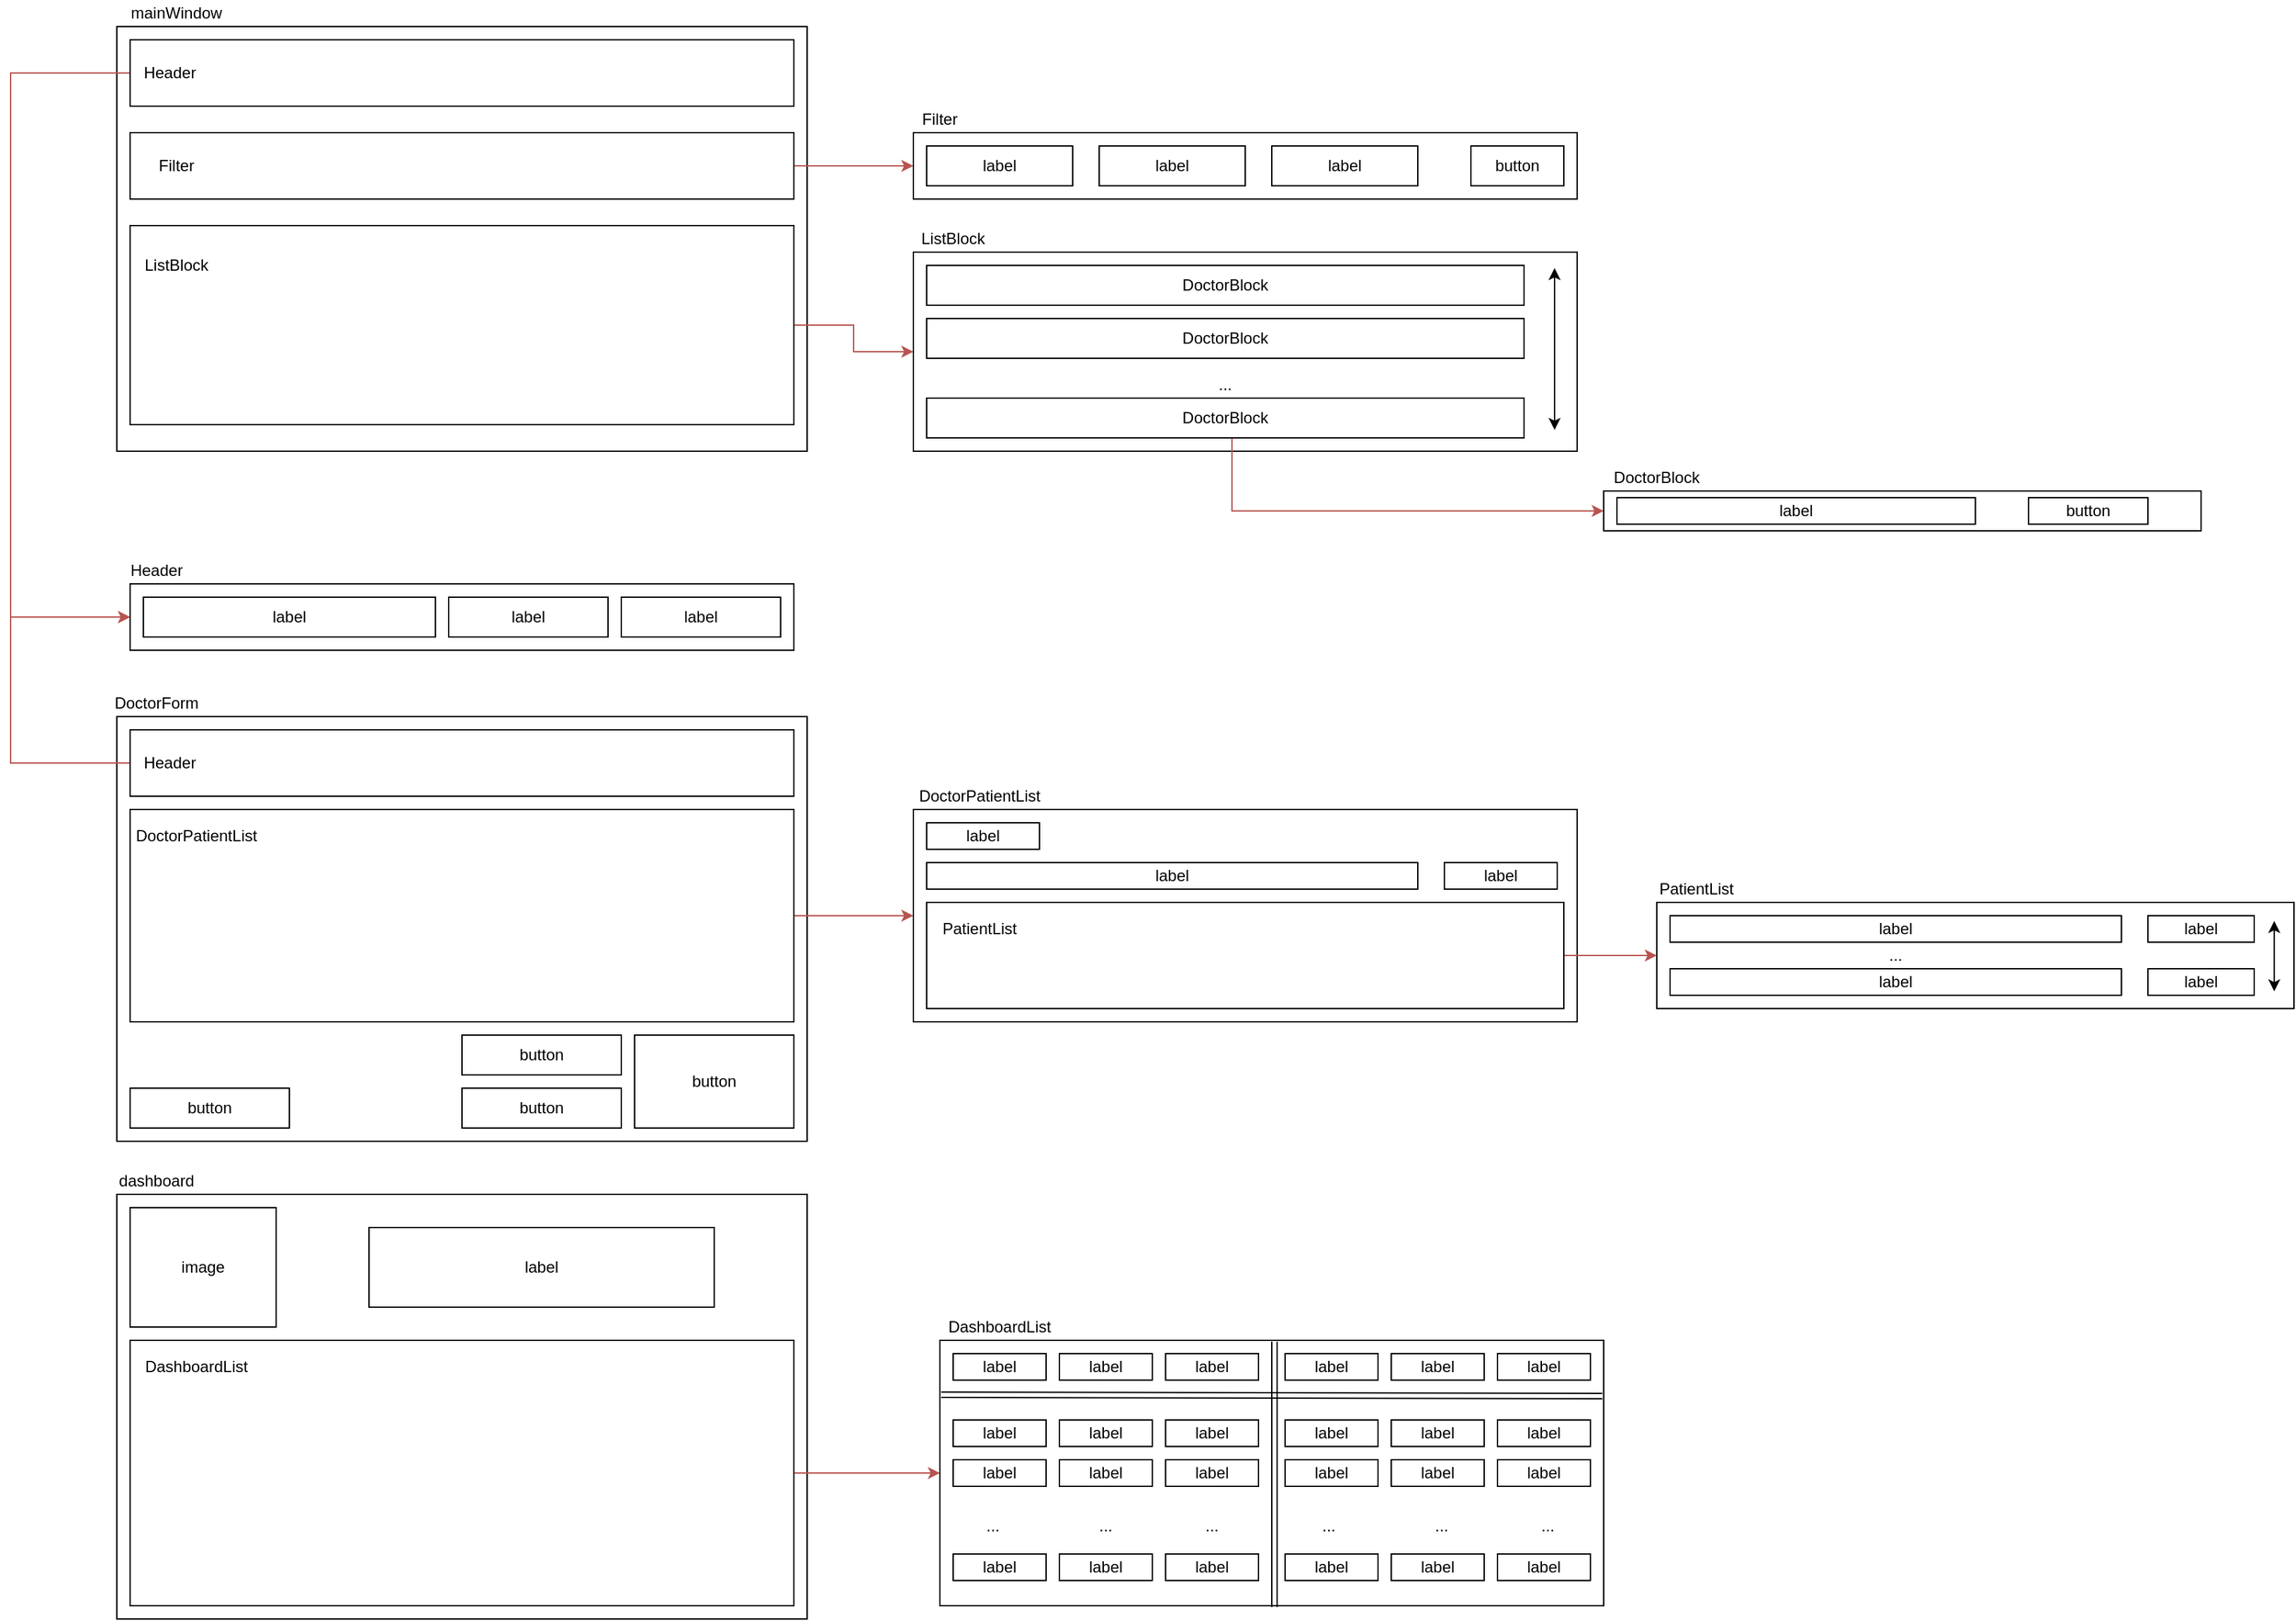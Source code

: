 <mxfile version="13.2.2" type="device"><diagram id="hOHaRqcUVttv7KkRxqGi" name="Page-1"><mxGraphModel dx="852" dy="494" grid="1" gridSize="10" guides="1" tooltips="1" connect="1" arrows="1" fold="1" page="1" pageScale="1" pageWidth="1169" pageHeight="827" math="0" shadow="0"><root><mxCell id="0"/><mxCell id="1" parent="0"/><mxCell id="CNcBPFfZx5MMFqf5KfPM-38" value="" style="rounded=0;whiteSpace=wrap;html=1;" vertex="1" parent="1"><mxGeometry x="160" y="600" width="520" height="320" as="geometry"/></mxCell><mxCell id="CNcBPFfZx5MMFqf5KfPM-1" value="" style="rounded=0;whiteSpace=wrap;html=1;" vertex="1" parent="1"><mxGeometry x="160" y="80" width="520" height="320" as="geometry"/></mxCell><mxCell id="CNcBPFfZx5MMFqf5KfPM-2" value="mainWindow" style="text;html=1;strokeColor=none;fillColor=none;align=center;verticalAlign=middle;whiteSpace=wrap;rounded=0;" vertex="1" parent="1"><mxGeometry x="160" y="60" width="90" height="20" as="geometry"/></mxCell><mxCell id="CNcBPFfZx5MMFqf5KfPM-21" style="edgeStyle=orthogonalEdgeStyle;rounded=0;orthogonalLoop=1;jettySize=auto;html=1;entryX=0;entryY=0.5;entryDx=0;entryDy=0;fillColor=#f8cecc;strokeColor=#b85450;" edge="1" parent="1" source="CNcBPFfZx5MMFqf5KfPM-3" target="CNcBPFfZx5MMFqf5KfPM-5"><mxGeometry relative="1" as="geometry"><Array as="points"><mxPoint x="80" y="115"/><mxPoint x="80" y="525"/></Array></mxGeometry></mxCell><mxCell id="CNcBPFfZx5MMFqf5KfPM-3" value="" style="rounded=0;whiteSpace=wrap;html=1;" vertex="1" parent="1"><mxGeometry x="170" y="90" width="500" height="50" as="geometry"/></mxCell><mxCell id="CNcBPFfZx5MMFqf5KfPM-4" value="Header" style="text;html=1;strokeColor=none;fillColor=none;align=center;verticalAlign=middle;whiteSpace=wrap;rounded=0;" vertex="1" parent="1"><mxGeometry x="180" y="105" width="40" height="20" as="geometry"/></mxCell><mxCell id="CNcBPFfZx5MMFqf5KfPM-5" value="" style="rounded=0;whiteSpace=wrap;html=1;" vertex="1" parent="1"><mxGeometry x="170" y="500" width="500" height="50" as="geometry"/></mxCell><mxCell id="CNcBPFfZx5MMFqf5KfPM-6" value="Header" style="text;html=1;strokeColor=none;fillColor=none;align=center;verticalAlign=middle;whiteSpace=wrap;rounded=0;" vertex="1" parent="1"><mxGeometry x="170" y="480" width="40" height="20" as="geometry"/></mxCell><mxCell id="CNcBPFfZx5MMFqf5KfPM-7" value="label" style="rounded=0;whiteSpace=wrap;html=1;" vertex="1" parent="1"><mxGeometry x="180" y="510" width="220" height="30" as="geometry"/></mxCell><mxCell id="CNcBPFfZx5MMFqf5KfPM-8" value="label" style="rounded=0;whiteSpace=wrap;html=1;" vertex="1" parent="1"><mxGeometry x="410" y="510" width="120" height="30" as="geometry"/></mxCell><mxCell id="CNcBPFfZx5MMFqf5KfPM-9" value="label" style="rounded=0;whiteSpace=wrap;html=1;" vertex="1" parent="1"><mxGeometry x="540" y="510" width="120" height="30" as="geometry"/></mxCell><mxCell id="CNcBPFfZx5MMFqf5KfPM-20" style="edgeStyle=orthogonalEdgeStyle;rounded=0;orthogonalLoop=1;jettySize=auto;html=1;entryX=0;entryY=0.5;entryDx=0;entryDy=0;fillColor=#f8cecc;strokeColor=#b85450;" edge="1" parent="1" source="CNcBPFfZx5MMFqf5KfPM-10" target="CNcBPFfZx5MMFqf5KfPM-14"><mxGeometry relative="1" as="geometry"/></mxCell><mxCell id="CNcBPFfZx5MMFqf5KfPM-10" value="" style="rounded=0;whiteSpace=wrap;html=1;" vertex="1" parent="1"><mxGeometry x="170" y="160" width="500" height="50" as="geometry"/></mxCell><mxCell id="CNcBPFfZx5MMFqf5KfPM-11" value="Filter" style="text;html=1;strokeColor=none;fillColor=none;align=center;verticalAlign=middle;whiteSpace=wrap;rounded=0;" vertex="1" parent="1"><mxGeometry x="185" y="175" width="40" height="20" as="geometry"/></mxCell><mxCell id="CNcBPFfZx5MMFqf5KfPM-37" style="edgeStyle=orthogonalEdgeStyle;rounded=0;orthogonalLoop=1;jettySize=auto;html=1;entryX=0;entryY=0.5;entryDx=0;entryDy=0;fillColor=#f8cecc;strokeColor=#b85450;" edge="1" parent="1" source="CNcBPFfZx5MMFqf5KfPM-12" target="CNcBPFfZx5MMFqf5KfPM-22"><mxGeometry relative="1" as="geometry"/></mxCell><mxCell id="CNcBPFfZx5MMFqf5KfPM-12" value="" style="rounded=0;whiteSpace=wrap;html=1;" vertex="1" parent="1"><mxGeometry x="170" y="230" width="500" height="150" as="geometry"/></mxCell><mxCell id="CNcBPFfZx5MMFqf5KfPM-13" value="ListBlock" style="text;html=1;strokeColor=none;fillColor=none;align=center;verticalAlign=middle;whiteSpace=wrap;rounded=0;" vertex="1" parent="1"><mxGeometry x="185" y="250" width="40" height="20" as="geometry"/></mxCell><mxCell id="CNcBPFfZx5MMFqf5KfPM-14" value="" style="rounded=0;whiteSpace=wrap;html=1;" vertex="1" parent="1"><mxGeometry x="760" y="160" width="500" height="50" as="geometry"/></mxCell><mxCell id="CNcBPFfZx5MMFqf5KfPM-15" value="Filter" style="text;html=1;strokeColor=none;fillColor=none;align=center;verticalAlign=middle;whiteSpace=wrap;rounded=0;" vertex="1" parent="1"><mxGeometry x="760" y="140" width="40" height="20" as="geometry"/></mxCell><mxCell id="CNcBPFfZx5MMFqf5KfPM-16" value="label" style="rounded=0;whiteSpace=wrap;html=1;" vertex="1" parent="1"><mxGeometry x="770" y="170" width="110" height="30" as="geometry"/></mxCell><mxCell id="CNcBPFfZx5MMFqf5KfPM-17" value="label" style="rounded=0;whiteSpace=wrap;html=1;" vertex="1" parent="1"><mxGeometry x="900" y="170" width="110" height="30" as="geometry"/></mxCell><mxCell id="CNcBPFfZx5MMFqf5KfPM-18" value="label" style="rounded=0;whiteSpace=wrap;html=1;" vertex="1" parent="1"><mxGeometry x="1030" y="170" width="110" height="30" as="geometry"/></mxCell><mxCell id="CNcBPFfZx5MMFqf5KfPM-19" value="button" style="rounded=0;whiteSpace=wrap;html=1;" vertex="1" parent="1"><mxGeometry x="1180" y="170" width="70" height="30" as="geometry"/></mxCell><mxCell id="CNcBPFfZx5MMFqf5KfPM-22" value="" style="rounded=0;whiteSpace=wrap;html=1;" vertex="1" parent="1"><mxGeometry x="760" y="250" width="500" height="150" as="geometry"/></mxCell><mxCell id="CNcBPFfZx5MMFqf5KfPM-23" value="ListBlock" style="text;html=1;strokeColor=none;fillColor=none;align=center;verticalAlign=middle;whiteSpace=wrap;rounded=0;" vertex="1" parent="1"><mxGeometry x="770" y="230" width="40" height="20" as="geometry"/></mxCell><mxCell id="CNcBPFfZx5MMFqf5KfPM-25" value="DoctorBlock" style="rounded=0;whiteSpace=wrap;html=1;" vertex="1" parent="1"><mxGeometry x="770" y="260" width="450" height="30" as="geometry"/></mxCell><mxCell id="CNcBPFfZx5MMFqf5KfPM-28" value="DoctorBlock" style="rounded=0;whiteSpace=wrap;html=1;" vertex="1" parent="1"><mxGeometry x="770" y="300" width="450" height="30" as="geometry"/></mxCell><mxCell id="CNcBPFfZx5MMFqf5KfPM-36" style="edgeStyle=orthogonalEdgeStyle;rounded=0;orthogonalLoop=1;jettySize=auto;html=1;entryX=0;entryY=0.5;entryDx=0;entryDy=0;fillColor=#f8cecc;strokeColor=#b85450;" edge="1" parent="1" source="CNcBPFfZx5MMFqf5KfPM-29" target="CNcBPFfZx5MMFqf5KfPM-32"><mxGeometry relative="1" as="geometry"><Array as="points"><mxPoint x="1000" y="445"/></Array></mxGeometry></mxCell><mxCell id="CNcBPFfZx5MMFqf5KfPM-29" value="DoctorBlock" style="rounded=0;whiteSpace=wrap;html=1;" vertex="1" parent="1"><mxGeometry x="770" y="360" width="450" height="30" as="geometry"/></mxCell><mxCell id="CNcBPFfZx5MMFqf5KfPM-30" value="..." style="text;html=1;strokeColor=none;fillColor=none;align=center;verticalAlign=middle;whiteSpace=wrap;rounded=0;" vertex="1" parent="1"><mxGeometry x="975" y="340" width="40" height="20" as="geometry"/></mxCell><mxCell id="CNcBPFfZx5MMFqf5KfPM-31" value="" style="endArrow=classic;startArrow=classic;html=1;entryX=0.966;entryY=0.08;entryDx=0;entryDy=0;entryPerimeter=0;exitX=0.966;exitY=0.893;exitDx=0;exitDy=0;exitPerimeter=0;" edge="1" parent="1" source="CNcBPFfZx5MMFqf5KfPM-22" target="CNcBPFfZx5MMFqf5KfPM-22"><mxGeometry width="50" height="50" relative="1" as="geometry"><mxPoint x="1010" y="300" as="sourcePoint"/><mxPoint x="1060" y="250" as="targetPoint"/></mxGeometry></mxCell><mxCell id="CNcBPFfZx5MMFqf5KfPM-32" value="" style="rounded=0;whiteSpace=wrap;html=1;" vertex="1" parent="1"><mxGeometry x="1280" y="430" width="450" height="30" as="geometry"/></mxCell><mxCell id="CNcBPFfZx5MMFqf5KfPM-33" value="DoctorBlock" style="text;html=1;strokeColor=none;fillColor=none;align=center;verticalAlign=middle;whiteSpace=wrap;rounded=0;" vertex="1" parent="1"><mxGeometry x="1300" y="410" width="40" height="20" as="geometry"/></mxCell><mxCell id="CNcBPFfZx5MMFqf5KfPM-34" value="label" style="rounded=0;whiteSpace=wrap;html=1;" vertex="1" parent="1"><mxGeometry x="1290" y="435" width="270" height="20" as="geometry"/></mxCell><mxCell id="CNcBPFfZx5MMFqf5KfPM-35" value="button" style="rounded=0;whiteSpace=wrap;html=1;" vertex="1" parent="1"><mxGeometry x="1600" y="435" width="90" height="20" as="geometry"/></mxCell><mxCell id="CNcBPFfZx5MMFqf5KfPM-39" value="DoctorForm" style="text;html=1;strokeColor=none;fillColor=none;align=center;verticalAlign=middle;whiteSpace=wrap;rounded=0;" vertex="1" parent="1"><mxGeometry x="170" y="580" width="40" height="20" as="geometry"/></mxCell><mxCell id="CNcBPFfZx5MMFqf5KfPM-42" style="edgeStyle=orthogonalEdgeStyle;rounded=0;orthogonalLoop=1;jettySize=auto;html=1;entryX=0;entryY=0.5;entryDx=0;entryDy=0;fillColor=#f8cecc;strokeColor=#b85450;" edge="1" parent="1" source="CNcBPFfZx5MMFqf5KfPM-40" target="CNcBPFfZx5MMFqf5KfPM-5"><mxGeometry relative="1" as="geometry"><Array as="points"><mxPoint x="80" y="635"/><mxPoint x="80" y="525"/></Array></mxGeometry></mxCell><mxCell id="CNcBPFfZx5MMFqf5KfPM-40" value="" style="rounded=0;whiteSpace=wrap;html=1;" vertex="1" parent="1"><mxGeometry x="170" y="610" width="500" height="50" as="geometry"/></mxCell><mxCell id="CNcBPFfZx5MMFqf5KfPM-41" value="Header" style="text;html=1;strokeColor=none;fillColor=none;align=center;verticalAlign=middle;whiteSpace=wrap;rounded=0;" vertex="1" parent="1"><mxGeometry x="180" y="625" width="40" height="20" as="geometry"/></mxCell><mxCell id="CNcBPFfZx5MMFqf5KfPM-48" style="edgeStyle=orthogonalEdgeStyle;rounded=0;orthogonalLoop=1;jettySize=auto;html=1;entryX=0;entryY=0.5;entryDx=0;entryDy=0;fillColor=#f8cecc;strokeColor=#b85450;" edge="1" parent="1" source="CNcBPFfZx5MMFqf5KfPM-43" target="CNcBPFfZx5MMFqf5KfPM-45"><mxGeometry relative="1" as="geometry"/></mxCell><mxCell id="CNcBPFfZx5MMFqf5KfPM-43" value="" style="rounded=0;whiteSpace=wrap;html=1;" vertex="1" parent="1"><mxGeometry x="170" y="670" width="500" height="160" as="geometry"/></mxCell><mxCell id="CNcBPFfZx5MMFqf5KfPM-44" value="DoctorPatientList" style="text;html=1;strokeColor=none;fillColor=none;align=center;verticalAlign=middle;whiteSpace=wrap;rounded=0;" vertex="1" parent="1"><mxGeometry x="200" y="680" width="40" height="20" as="geometry"/></mxCell><mxCell id="CNcBPFfZx5MMFqf5KfPM-45" value="" style="rounded=0;whiteSpace=wrap;html=1;" vertex="1" parent="1"><mxGeometry x="760" y="670" width="500" height="160" as="geometry"/></mxCell><mxCell id="CNcBPFfZx5MMFqf5KfPM-46" value="DoctorPatientList" style="text;html=1;strokeColor=none;fillColor=none;align=center;verticalAlign=middle;whiteSpace=wrap;rounded=0;" vertex="1" parent="1"><mxGeometry x="790" y="650" width="40" height="20" as="geometry"/></mxCell><mxCell id="CNcBPFfZx5MMFqf5KfPM-49" value="label" style="rounded=0;whiteSpace=wrap;html=1;" vertex="1" parent="1"><mxGeometry x="770" y="680" width="85" height="20" as="geometry"/></mxCell><mxCell id="CNcBPFfZx5MMFqf5KfPM-58" style="edgeStyle=orthogonalEdgeStyle;rounded=0;orthogonalLoop=1;jettySize=auto;html=1;entryX=0;entryY=0.5;entryDx=0;entryDy=0;fillColor=#f8cecc;strokeColor=#b85450;" edge="1" parent="1" source="CNcBPFfZx5MMFqf5KfPM-50" target="CNcBPFfZx5MMFqf5KfPM-56"><mxGeometry relative="1" as="geometry"/></mxCell><mxCell id="CNcBPFfZx5MMFqf5KfPM-50" value="" style="rounded=0;whiteSpace=wrap;html=1;" vertex="1" parent="1"><mxGeometry x="770" y="740" width="480" height="80" as="geometry"/></mxCell><mxCell id="CNcBPFfZx5MMFqf5KfPM-53" value="label" style="rounded=0;whiteSpace=wrap;html=1;" vertex="1" parent="1"><mxGeometry x="770" y="710" width="370" height="20" as="geometry"/></mxCell><mxCell id="CNcBPFfZx5MMFqf5KfPM-54" value="label" style="rounded=0;whiteSpace=wrap;html=1;" vertex="1" parent="1"><mxGeometry x="1160" y="710" width="85" height="20" as="geometry"/></mxCell><mxCell id="CNcBPFfZx5MMFqf5KfPM-55" value="PatientList" style="text;html=1;strokeColor=none;fillColor=none;align=center;verticalAlign=middle;whiteSpace=wrap;rounded=0;" vertex="1" parent="1"><mxGeometry x="790" y="750" width="40" height="20" as="geometry"/></mxCell><mxCell id="CNcBPFfZx5MMFqf5KfPM-56" value="" style="rounded=0;whiteSpace=wrap;html=1;" vertex="1" parent="1"><mxGeometry x="1320" y="740" width="480" height="80" as="geometry"/></mxCell><mxCell id="CNcBPFfZx5MMFqf5KfPM-57" value="PatientList" style="text;html=1;strokeColor=none;fillColor=none;align=center;verticalAlign=middle;whiteSpace=wrap;rounded=0;" vertex="1" parent="1"><mxGeometry x="1330" y="720" width="40" height="20" as="geometry"/></mxCell><mxCell id="CNcBPFfZx5MMFqf5KfPM-59" value="label" style="rounded=0;whiteSpace=wrap;html=1;" vertex="1" parent="1"><mxGeometry x="1330" y="750" width="340" height="20" as="geometry"/></mxCell><mxCell id="CNcBPFfZx5MMFqf5KfPM-60" value="label" style="rounded=0;whiteSpace=wrap;html=1;" vertex="1" parent="1"><mxGeometry x="1690" y="750" width="80" height="20" as="geometry"/></mxCell><mxCell id="CNcBPFfZx5MMFqf5KfPM-61" value="label" style="rounded=0;whiteSpace=wrap;html=1;" vertex="1" parent="1"><mxGeometry x="1330" y="790" width="340" height="20" as="geometry"/></mxCell><mxCell id="CNcBPFfZx5MMFqf5KfPM-62" value="label" style="rounded=0;whiteSpace=wrap;html=1;" vertex="1" parent="1"><mxGeometry x="1690" y="790" width="80" height="20" as="geometry"/></mxCell><mxCell id="CNcBPFfZx5MMFqf5KfPM-63" value="..." style="text;html=1;strokeColor=none;fillColor=none;align=center;verticalAlign=middle;whiteSpace=wrap;rounded=0;" vertex="1" parent="1"><mxGeometry x="1480" y="770" width="40" height="20" as="geometry"/></mxCell><mxCell id="CNcBPFfZx5MMFqf5KfPM-66" value="" style="endArrow=classic;startArrow=classic;html=1;entryX=0.969;entryY=0.175;entryDx=0;entryDy=0;entryPerimeter=0;exitX=0.969;exitY=0.838;exitDx=0;exitDy=0;exitPerimeter=0;" edge="1" parent="1" source="CNcBPFfZx5MMFqf5KfPM-56" target="CNcBPFfZx5MMFqf5KfPM-56"><mxGeometry width="50" height="50" relative="1" as="geometry"><mxPoint x="1400" y="780" as="sourcePoint"/><mxPoint x="1450" y="730" as="targetPoint"/></mxGeometry></mxCell><mxCell id="CNcBPFfZx5MMFqf5KfPM-67" value="button" style="rounded=0;whiteSpace=wrap;html=1;" vertex="1" parent="1"><mxGeometry x="550" y="840" width="120" height="70" as="geometry"/></mxCell><mxCell id="CNcBPFfZx5MMFqf5KfPM-68" value="button" style="rounded=0;whiteSpace=wrap;html=1;" vertex="1" parent="1"><mxGeometry x="420" y="840" width="120" height="30" as="geometry"/></mxCell><mxCell id="CNcBPFfZx5MMFqf5KfPM-69" value="button" style="rounded=0;whiteSpace=wrap;html=1;" vertex="1" parent="1"><mxGeometry x="420" y="880" width="120" height="30" as="geometry"/></mxCell><mxCell id="CNcBPFfZx5MMFqf5KfPM-70" value="button" style="rounded=0;whiteSpace=wrap;html=1;" vertex="1" parent="1"><mxGeometry x="170" y="880" width="120" height="30" as="geometry"/></mxCell><mxCell id="CNcBPFfZx5MMFqf5KfPM-71" value="" style="rounded=0;whiteSpace=wrap;html=1;" vertex="1" parent="1"><mxGeometry x="160" y="960" width="520" height="320" as="geometry"/></mxCell><mxCell id="CNcBPFfZx5MMFqf5KfPM-72" value="dashboard" style="text;html=1;strokeColor=none;fillColor=none;align=center;verticalAlign=middle;whiteSpace=wrap;rounded=0;" vertex="1" parent="1"><mxGeometry x="170" y="940" width="40" height="20" as="geometry"/></mxCell><mxCell id="CNcBPFfZx5MMFqf5KfPM-73" value="image" style="rounded=0;whiteSpace=wrap;html=1;" vertex="1" parent="1"><mxGeometry x="170" y="970" width="110" height="90" as="geometry"/></mxCell><mxCell id="CNcBPFfZx5MMFqf5KfPM-74" value="label" style="rounded=0;whiteSpace=wrap;html=1;" vertex="1" parent="1"><mxGeometry x="350" y="985" width="260" height="60" as="geometry"/></mxCell><mxCell id="CNcBPFfZx5MMFqf5KfPM-79" style="edgeStyle=orthogonalEdgeStyle;rounded=0;orthogonalLoop=1;jettySize=auto;html=1;fillColor=#f8cecc;strokeColor=#b85450;" edge="1" parent="1" source="CNcBPFfZx5MMFqf5KfPM-75" target="CNcBPFfZx5MMFqf5KfPM-77"><mxGeometry relative="1" as="geometry"/></mxCell><mxCell id="CNcBPFfZx5MMFqf5KfPM-75" value="" style="rounded=0;whiteSpace=wrap;html=1;" vertex="1" parent="1"><mxGeometry x="170" y="1070" width="500" height="200" as="geometry"/></mxCell><mxCell id="CNcBPFfZx5MMFqf5KfPM-76" value="DashboardList" style="text;html=1;strokeColor=none;fillColor=none;align=center;verticalAlign=middle;whiteSpace=wrap;rounded=0;" vertex="1" parent="1"><mxGeometry x="200" y="1080" width="40" height="20" as="geometry"/></mxCell><mxCell id="CNcBPFfZx5MMFqf5KfPM-77" value="" style="rounded=0;whiteSpace=wrap;html=1;" vertex="1" parent="1"><mxGeometry x="780" y="1070" width="500" height="200" as="geometry"/></mxCell><mxCell id="CNcBPFfZx5MMFqf5KfPM-78" value="DashboardList" style="text;html=1;strokeColor=none;fillColor=none;align=center;verticalAlign=middle;whiteSpace=wrap;rounded=0;" vertex="1" parent="1"><mxGeometry x="805" y="1050" width="40" height="20" as="geometry"/></mxCell><mxCell id="CNcBPFfZx5MMFqf5KfPM-80" value="label" style="rounded=0;whiteSpace=wrap;html=1;" vertex="1" parent="1"><mxGeometry x="790" y="1080" width="70" height="20" as="geometry"/></mxCell><mxCell id="CNcBPFfZx5MMFqf5KfPM-83" value="label" style="rounded=0;whiteSpace=wrap;html=1;" vertex="1" parent="1"><mxGeometry x="870" y="1080" width="70" height="20" as="geometry"/></mxCell><mxCell id="CNcBPFfZx5MMFqf5KfPM-84" value="label" style="rounded=0;whiteSpace=wrap;html=1;" vertex="1" parent="1"><mxGeometry x="950" y="1080" width="70" height="20" as="geometry"/></mxCell><mxCell id="CNcBPFfZx5MMFqf5KfPM-85" value="label" style="rounded=0;whiteSpace=wrap;html=1;" vertex="1" parent="1"><mxGeometry x="1040" y="1080" width="70" height="20" as="geometry"/></mxCell><mxCell id="CNcBPFfZx5MMFqf5KfPM-86" value="label" style="rounded=0;whiteSpace=wrap;html=1;" vertex="1" parent="1"><mxGeometry x="1120" y="1080" width="70" height="20" as="geometry"/></mxCell><mxCell id="CNcBPFfZx5MMFqf5KfPM-87" value="label" style="rounded=0;whiteSpace=wrap;html=1;" vertex="1" parent="1"><mxGeometry x="1200" y="1080" width="70" height="20" as="geometry"/></mxCell><mxCell id="CNcBPFfZx5MMFqf5KfPM-88" value="" style="shape=link;html=1;entryX=0.504;entryY=0.005;entryDx=0;entryDy=0;entryPerimeter=0;exitX=0.504;exitY=1.005;exitDx=0;exitDy=0;exitPerimeter=0;" edge="1" parent="1" source="CNcBPFfZx5MMFqf5KfPM-77" target="CNcBPFfZx5MMFqf5KfPM-77"><mxGeometry width="50" height="50" relative="1" as="geometry"><mxPoint x="890" y="1190" as="sourcePoint"/><mxPoint x="940" y="1140" as="targetPoint"/></mxGeometry></mxCell><mxCell id="CNcBPFfZx5MMFqf5KfPM-90" value="" style="shape=link;html=1;exitX=0.002;exitY=0.205;exitDx=0;exitDy=0;exitPerimeter=0;entryX=0.998;entryY=0.21;entryDx=0;entryDy=0;entryPerimeter=0;" edge="1" parent="1" source="CNcBPFfZx5MMFqf5KfPM-77" target="CNcBPFfZx5MMFqf5KfPM-77"><mxGeometry width="50" height="50" relative="1" as="geometry"><mxPoint x="890" y="1190" as="sourcePoint"/><mxPoint x="940" y="1140" as="targetPoint"/></mxGeometry></mxCell><mxCell id="CNcBPFfZx5MMFqf5KfPM-93" value="label" style="rounded=0;whiteSpace=wrap;html=1;" vertex="1" parent="1"><mxGeometry x="790" y="1130" width="70" height="20" as="geometry"/></mxCell><mxCell id="CNcBPFfZx5MMFqf5KfPM-94" value="label" style="rounded=0;whiteSpace=wrap;html=1;" vertex="1" parent="1"><mxGeometry x="870" y="1130" width="70" height="20" as="geometry"/></mxCell><mxCell id="CNcBPFfZx5MMFqf5KfPM-95" value="label" style="rounded=0;whiteSpace=wrap;html=1;" vertex="1" parent="1"><mxGeometry x="950" y="1130" width="70" height="20" as="geometry"/></mxCell><mxCell id="CNcBPFfZx5MMFqf5KfPM-96" value="label" style="rounded=0;whiteSpace=wrap;html=1;" vertex="1" parent="1"><mxGeometry x="1040" y="1130" width="70" height="20" as="geometry"/></mxCell><mxCell id="CNcBPFfZx5MMFqf5KfPM-97" value="label" style="rounded=0;whiteSpace=wrap;html=1;" vertex="1" parent="1"><mxGeometry x="1120" y="1130" width="70" height="20" as="geometry"/></mxCell><mxCell id="CNcBPFfZx5MMFqf5KfPM-98" value="label" style="rounded=0;whiteSpace=wrap;html=1;" vertex="1" parent="1"><mxGeometry x="1200" y="1130" width="70" height="20" as="geometry"/></mxCell><mxCell id="CNcBPFfZx5MMFqf5KfPM-99" value="label" style="rounded=0;whiteSpace=wrap;html=1;" vertex="1" parent="1"><mxGeometry x="790" y="1160" width="70" height="20" as="geometry"/></mxCell><mxCell id="CNcBPFfZx5MMFqf5KfPM-100" value="label" style="rounded=0;whiteSpace=wrap;html=1;" vertex="1" parent="1"><mxGeometry x="870" y="1160" width="70" height="20" as="geometry"/></mxCell><mxCell id="CNcBPFfZx5MMFqf5KfPM-101" value="label" style="rounded=0;whiteSpace=wrap;html=1;" vertex="1" parent="1"><mxGeometry x="950" y="1160" width="70" height="20" as="geometry"/></mxCell><mxCell id="CNcBPFfZx5MMFqf5KfPM-102" value="label" style="rounded=0;whiteSpace=wrap;html=1;" vertex="1" parent="1"><mxGeometry x="1040" y="1160" width="70" height="20" as="geometry"/></mxCell><mxCell id="CNcBPFfZx5MMFqf5KfPM-103" value="label" style="rounded=0;whiteSpace=wrap;html=1;" vertex="1" parent="1"><mxGeometry x="1120" y="1160" width="70" height="20" as="geometry"/></mxCell><mxCell id="CNcBPFfZx5MMFqf5KfPM-104" value="label" style="rounded=0;whiteSpace=wrap;html=1;" vertex="1" parent="1"><mxGeometry x="1200" y="1160" width="70" height="20" as="geometry"/></mxCell><mxCell id="CNcBPFfZx5MMFqf5KfPM-105" value="label" style="rounded=0;whiteSpace=wrap;html=1;" vertex="1" parent="1"><mxGeometry x="790" y="1231" width="70" height="20" as="geometry"/></mxCell><mxCell id="CNcBPFfZx5MMFqf5KfPM-106" value="label" style="rounded=0;whiteSpace=wrap;html=1;" vertex="1" parent="1"><mxGeometry x="870" y="1231" width="70" height="20" as="geometry"/></mxCell><mxCell id="CNcBPFfZx5MMFqf5KfPM-107" value="label" style="rounded=0;whiteSpace=wrap;html=1;" vertex="1" parent="1"><mxGeometry x="950" y="1231" width="70" height="20" as="geometry"/></mxCell><mxCell id="CNcBPFfZx5MMFqf5KfPM-108" value="label" style="rounded=0;whiteSpace=wrap;html=1;" vertex="1" parent="1"><mxGeometry x="1040" y="1231" width="70" height="20" as="geometry"/></mxCell><mxCell id="CNcBPFfZx5MMFqf5KfPM-109" value="label" style="rounded=0;whiteSpace=wrap;html=1;" vertex="1" parent="1"><mxGeometry x="1120" y="1231" width="70" height="20" as="geometry"/></mxCell><mxCell id="CNcBPFfZx5MMFqf5KfPM-110" value="label" style="rounded=0;whiteSpace=wrap;html=1;" vertex="1" parent="1"><mxGeometry x="1200" y="1231" width="70" height="20" as="geometry"/></mxCell><mxCell id="CNcBPFfZx5MMFqf5KfPM-111" value="..." style="text;html=1;align=center;verticalAlign=middle;whiteSpace=wrap;rounded=0;" vertex="1" parent="1"><mxGeometry x="800" y="1200" width="40" height="20" as="geometry"/></mxCell><mxCell id="CNcBPFfZx5MMFqf5KfPM-112" value="..." style="text;html=1;align=center;verticalAlign=middle;whiteSpace=wrap;rounded=0;" vertex="1" parent="1"><mxGeometry x="885" y="1200" width="40" height="20" as="geometry"/></mxCell><mxCell id="CNcBPFfZx5MMFqf5KfPM-113" value="..." style="text;html=1;align=center;verticalAlign=middle;whiteSpace=wrap;rounded=0;" vertex="1" parent="1"><mxGeometry x="965" y="1200" width="40" height="20" as="geometry"/></mxCell><mxCell id="CNcBPFfZx5MMFqf5KfPM-114" value="..." style="text;html=1;align=center;verticalAlign=middle;whiteSpace=wrap;rounded=0;" vertex="1" parent="1"><mxGeometry x="1052.5" y="1200" width="40" height="20" as="geometry"/></mxCell><mxCell id="CNcBPFfZx5MMFqf5KfPM-115" value="..." style="text;html=1;align=center;verticalAlign=middle;whiteSpace=wrap;rounded=0;" vertex="1" parent="1"><mxGeometry x="1137.5" y="1200" width="40" height="20" as="geometry"/></mxCell><mxCell id="CNcBPFfZx5MMFqf5KfPM-116" value="..." style="text;html=1;align=center;verticalAlign=middle;whiteSpace=wrap;rounded=0;" vertex="1" parent="1"><mxGeometry x="1217.5" y="1200" width="40" height="20" as="geometry"/></mxCell></root></mxGraphModel></diagram></mxfile>